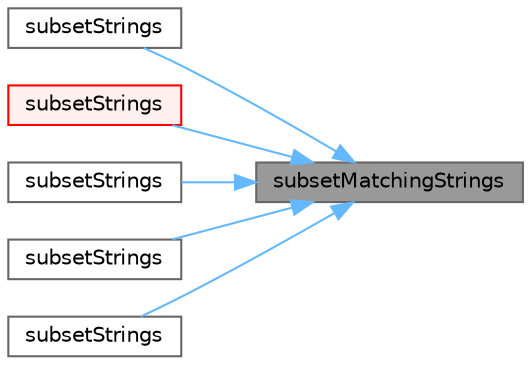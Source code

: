 digraph "subsetMatchingStrings"
{
 // LATEX_PDF_SIZE
  bgcolor="transparent";
  edge [fontname=Helvetica,fontsize=10,labelfontname=Helvetica,labelfontsize=10];
  node [fontname=Helvetica,fontsize=10,shape=box,height=0.2,width=0.4];
  rankdir="RL";
  Node1 [id="Node000001",label="subsetMatchingStrings",height=0.2,width=0.4,color="gray40", fillcolor="grey60", style="filled", fontcolor="black",tooltip=" "];
  Node1 -> Node2 [id="edge1_Node000001_Node000002",dir="back",color="steelblue1",style="solid",tooltip=" "];
  Node2 [id="Node000002",label="subsetStrings",height=0.2,width=0.4,color="grey40", fillcolor="white", style="filled",URL="$namespaceFoam.html#ae4356c450a5303f5f254361b992aa9f2",tooltip=" "];
  Node1 -> Node3 [id="edge2_Node000001_Node000003",dir="back",color="steelblue1",style="solid",tooltip=" "];
  Node3 [id="Node000003",label="subsetStrings",height=0.2,width=0.4,color="red", fillcolor="#FFF0F0", style="filled",URL="$namespaceFoam.html#a34f76eeb85d76beffc0394783cd816f0",tooltip=" "];
  Node1 -> Node6 [id="edge3_Node000001_Node000006",dir="back",color="steelblue1",style="solid",tooltip=" "];
  Node6 [id="Node000006",label="subsetStrings",height=0.2,width=0.4,color="grey40", fillcolor="white", style="filled",URL="$namespaceFoam.html#a1c1ff8f64494efdb7b4711b420fc58de",tooltip=" "];
  Node1 -> Node7 [id="edge4_Node000001_Node000007",dir="back",color="steelblue1",style="solid",tooltip=" "];
  Node7 [id="Node000007",label="subsetStrings",height=0.2,width=0.4,color="grey40", fillcolor="white", style="filled",URL="$namespaceFoam.html#a6284e1f9930bbdb2b34c76cd0bd19444",tooltip=" "];
  Node1 -> Node8 [id="edge5_Node000001_Node000008",dir="back",color="steelblue1",style="solid",tooltip=" "];
  Node8 [id="Node000008",label="subsetStrings",height=0.2,width=0.4,color="grey40", fillcolor="white", style="filled",URL="$namespaceFoam.html#a2ec51959080f86be9a51b7ba3d8922da",tooltip=" "];
}

